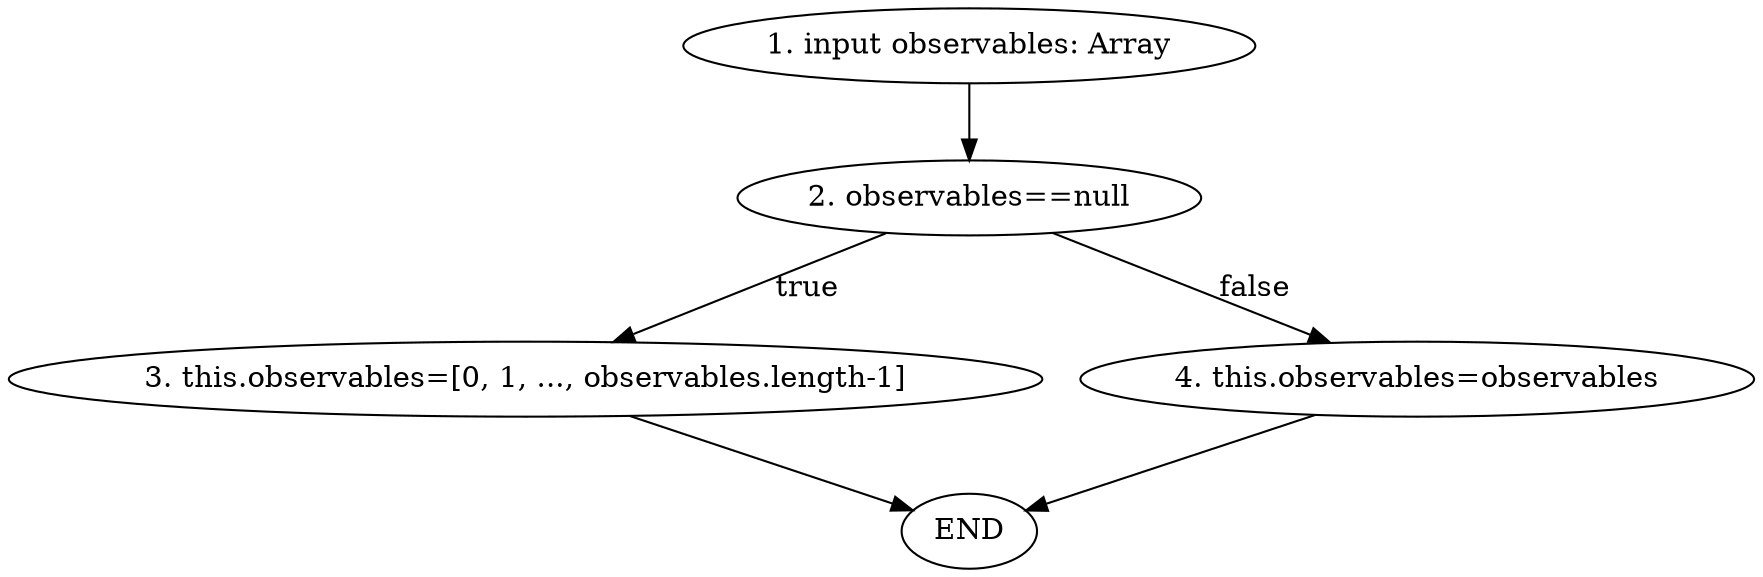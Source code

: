 digraph G{
    INP [label="1. input observables: Array"]
    IF [label="2. observables==null"]
    SET1  [label="3. this.observables=[0, 1, ..., observables.length-1]"]
    SET2 [label="4. this.observables=observables"]

    INP -> IF 
    IF -> SET1 [label="true"]
    IF -> SET2 [label="false"]
    SET1 -> END 
    SET2 -> END    
}